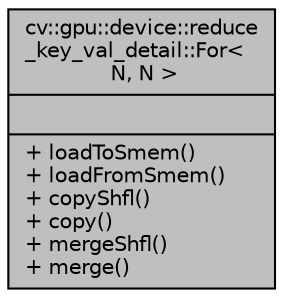 digraph "cv::gpu::device::reduce_key_val_detail::For&lt; N, N &gt;"
{
 // LATEX_PDF_SIZE
  edge [fontname="Helvetica",fontsize="10",labelfontname="Helvetica",labelfontsize="10"];
  node [fontname="Helvetica",fontsize="10",shape=record];
  Node1 [label="{cv::gpu::device::reduce\l_key_val_detail::For\<\l N, N \>\n||+ loadToSmem()\l+ loadFromSmem()\l+ copyShfl()\l+ copy()\l+ mergeShfl()\l+ merge()\l}",height=0.2,width=0.4,color="black", fillcolor="grey75", style="filled", fontcolor="black",tooltip=" "];
}
